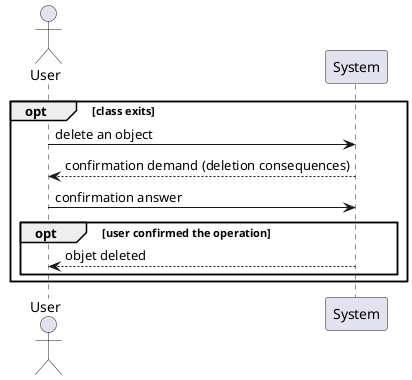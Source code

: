 @startuml
    actor User as U
    participant System as S

    opt class exits
        U -> S: delete an object
        S --> U: confirmation demand (deletion consequences)
        U -> S: confirmation answer
        opt user confirmed the operation
            S --> U: objet deleted
        end
    end
@enduml